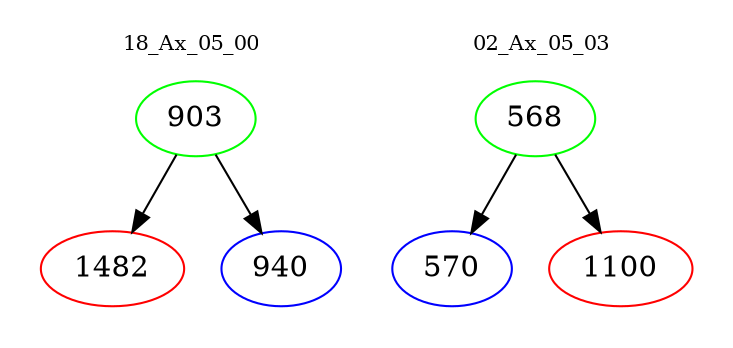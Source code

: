 digraph{
subgraph cluster_0 {
color = white
label = "18_Ax_05_00";
fontsize=10;
T0_903 [label="903", color="green"]
T0_903 -> T0_1482 [color="black"]
T0_1482 [label="1482", color="red"]
T0_903 -> T0_940 [color="black"]
T0_940 [label="940", color="blue"]
}
subgraph cluster_1 {
color = white
label = "02_Ax_05_03";
fontsize=10;
T1_568 [label="568", color="green"]
T1_568 -> T1_570 [color="black"]
T1_570 [label="570", color="blue"]
T1_568 -> T1_1100 [color="black"]
T1_1100 [label="1100", color="red"]
}
}
